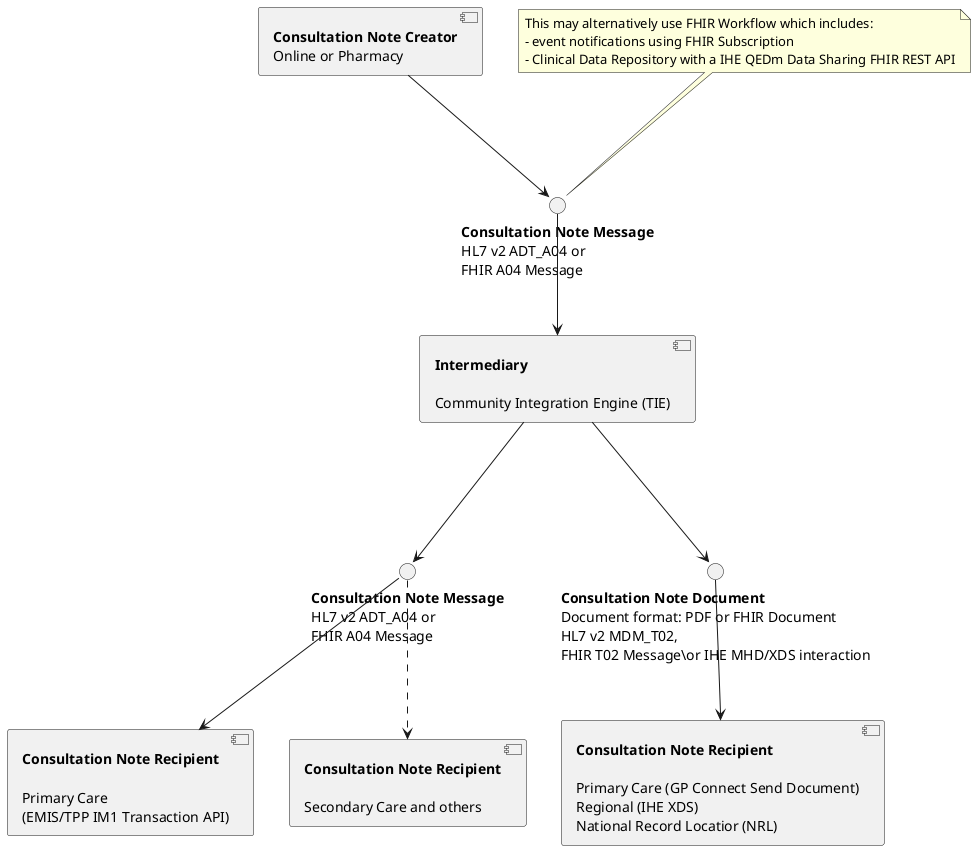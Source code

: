 @startuml

component "**Consultation Note Recipient**\n\nPrimary Care\n(EMIS/TPP IM1 Transaction API)" as LIMS

component "**Consultation Note Recipient**\n\nSecondary Care and others" as secondary

component "**Consultation Note Recipient**\n\nPrimary Care (GP Connect Send Document)\nRegional (IHE XDS)\nNational Record Locatior (NRL)" as UEC

component "**Intermediary**\n\nCommunity Integration Engine (TIE)" as TIE


component "**Consultation Note Creator**\nOnline or Pharmacy" as userOther

interface "**Consultation Note Message**\nHL7 v2 ADT_A04 or\nFHIR A04 Message" as HL7_I12
interface "**Consultation Note Message**\nHL7 v2 ADT_A04 or\nFHIR A04 Message" as HL7_I122



interface "**Consultation Note Document**\nDocument format: PDF or FHIR Document\nHL7 v2 MDM_T02,\nFHIR T02 Message\or IHE MHD/XDS interaction" as BARS

userOther -d-> HL7_I12
HL7_I12 -d-> TIE



TIE -d-> HL7_I122
HL7_I122 -d-> LIMS

HL7_I122 .d.> secondary

TIE -d-> BARS
BARS -d-> UEC


note top of HL7_I12
This may alternatively use FHIR Workflow which includes:
- event notifications using FHIR Subscription
- Clinical Data Repository with a IHE QEDm Data Sharing FHIR REST API
end note


@enduml
